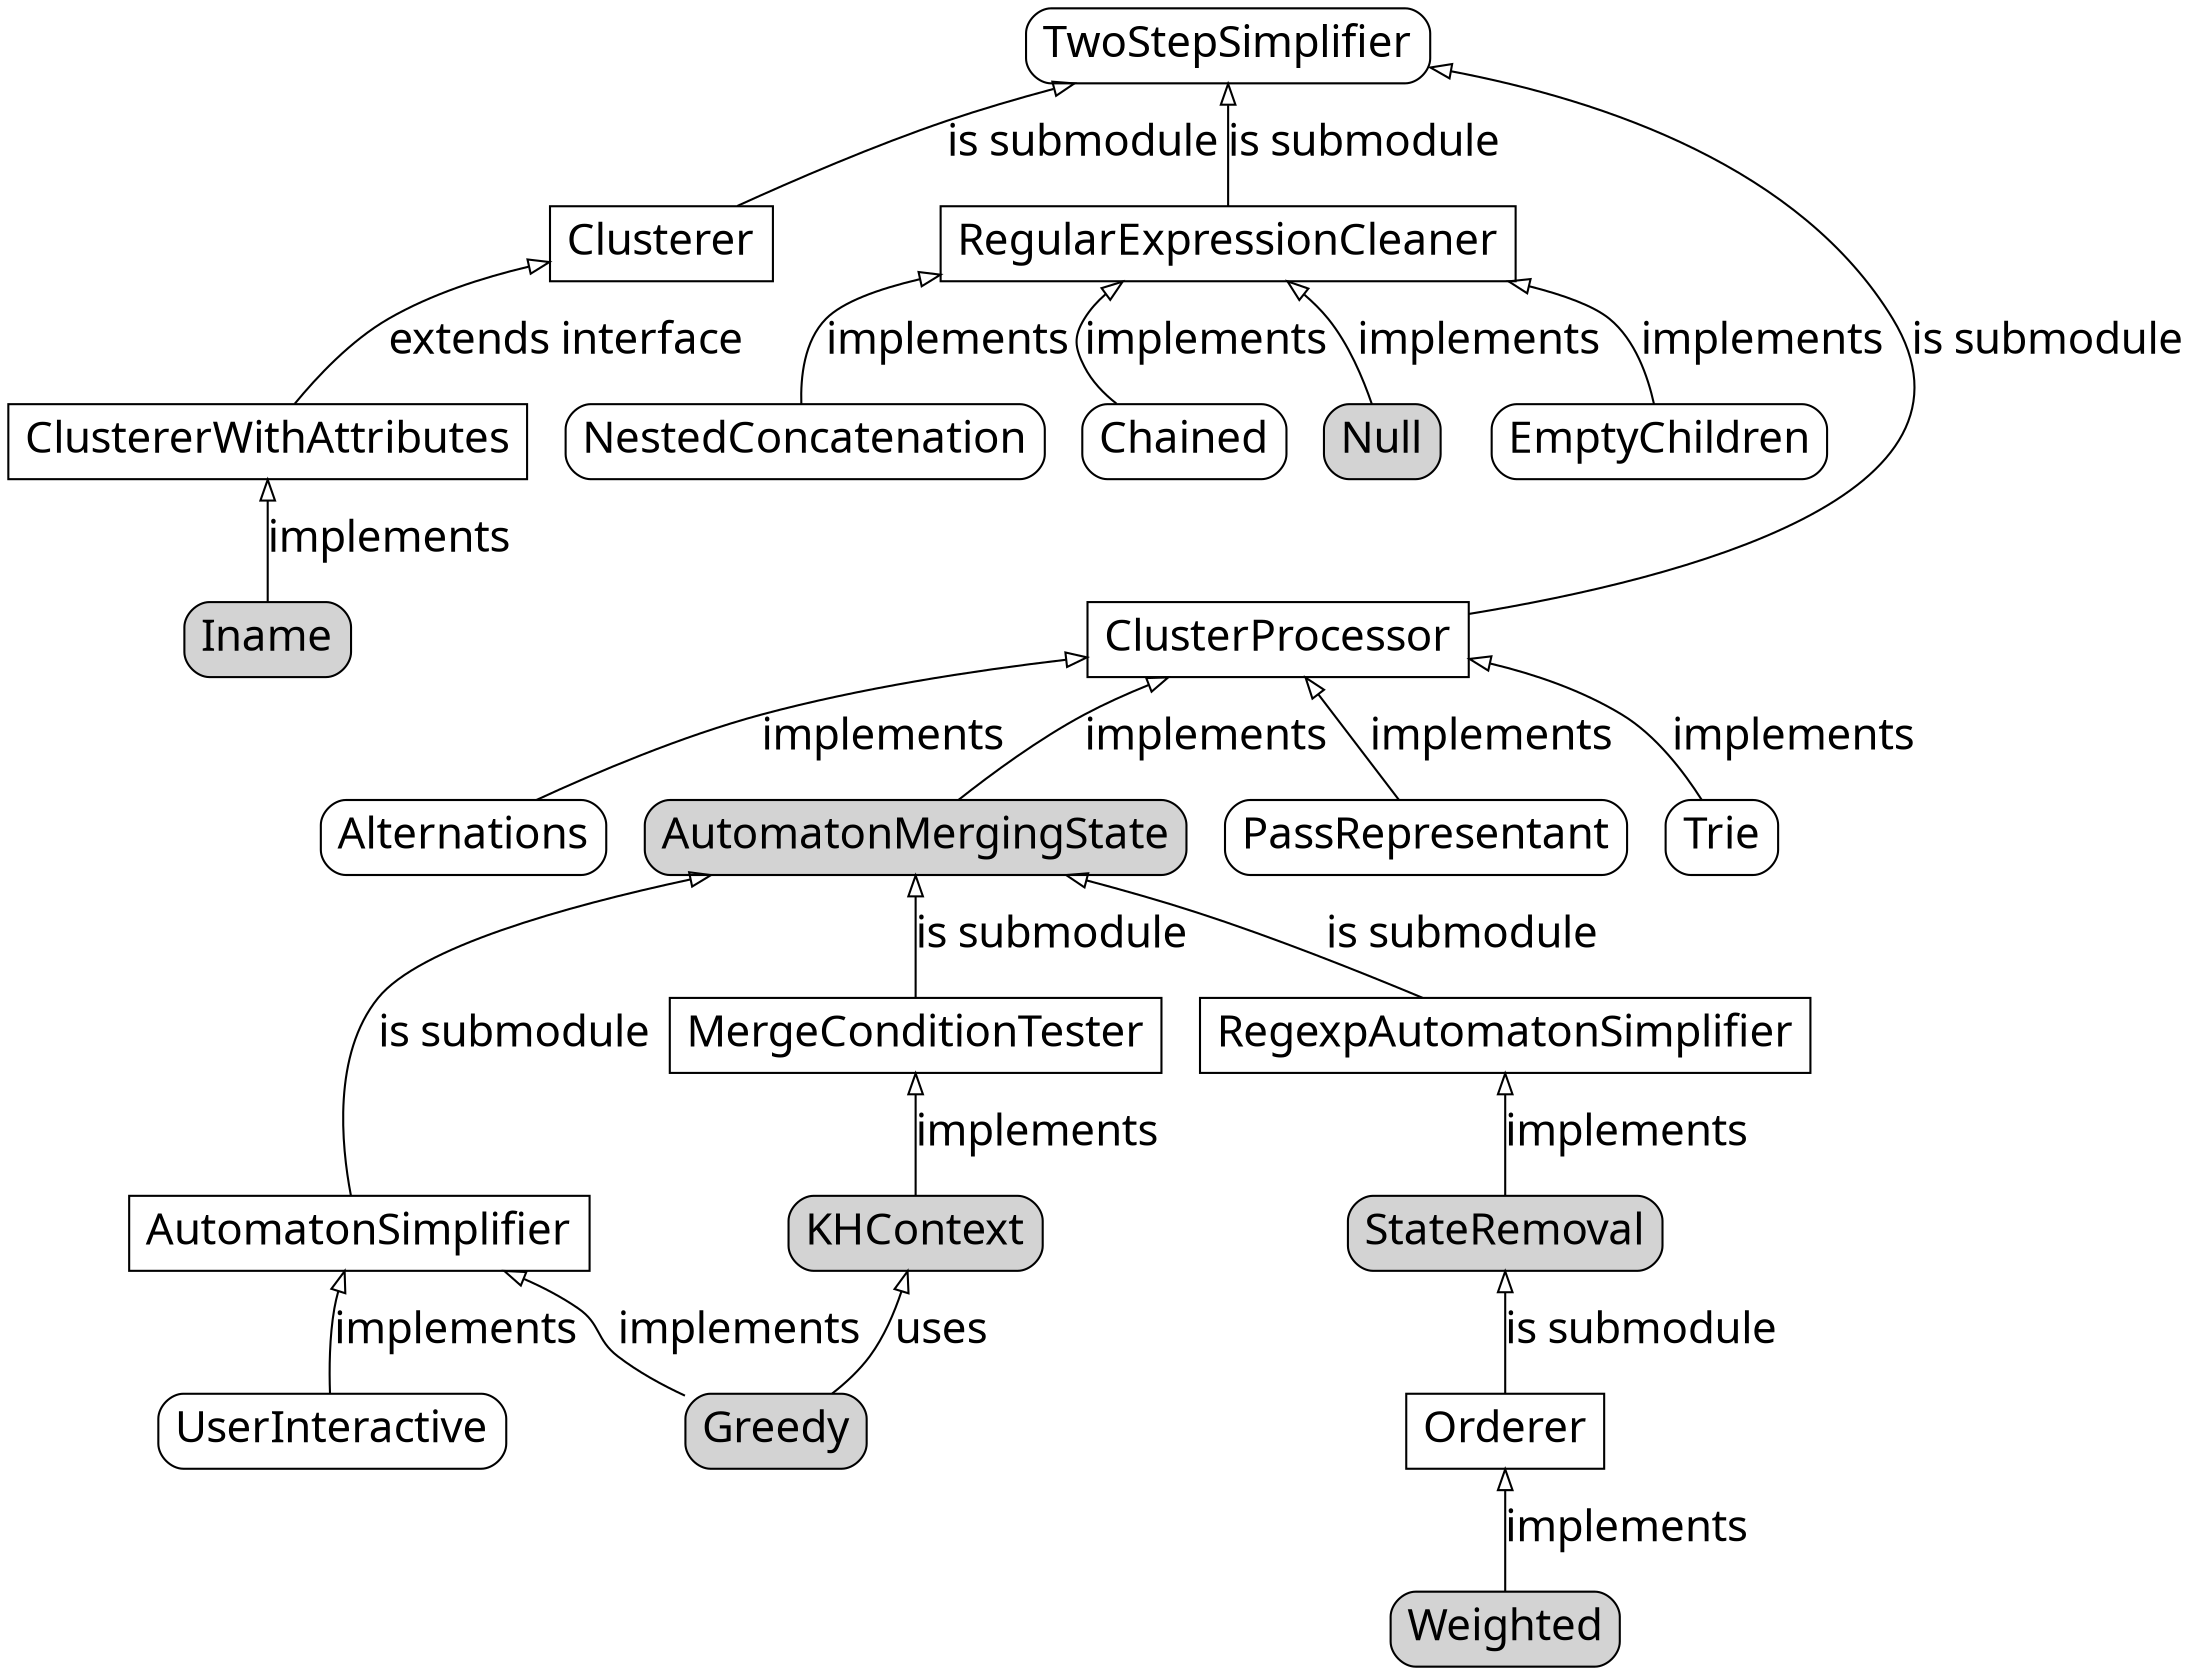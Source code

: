 digraph twostep_modules_complete {
	node [shape = rectangle, fontname = "TeXGyrePagella-Regular", fontsize = 21];
	edge [fontname = "TeXGyrePagella-Regular", fontsize = 21, arrowhead = empty];
	size = "17.5, 17.5";
	rankdir = BT;

/* TwoStep modules */
	TwoStepSimplifier [style = rounded];
	Clusterer -> TwoStepSimplifier [label = "is submodule"];
	ClusterProcessor -> TwoStepSimplifier [label = "is submodule"];
	RegularExpressionCleaner -> TwoStepSimplifier [label = "is submodule"];

	ClustererWithAttributes -> Clusterer [label = "extends interface"];
	Iname [style = "rounded,filled"];
	Iname -> ClustererWithAttributes [label = "implements"];
	
	Alternations [style = rounded];
	Alternations -> ClusterProcessor [label = "implements"];
	
	AutomatonMergingState [style = rounded];
	AutomatonMergingState -> ClusterProcessor [label = "implements"];
	
	PassRepresentant [style = rounded];
	PassRepresentant -> ClusterProcessor [label = "implements"];
	
	Trie [style = rounded];
	Trie -> ClusterProcessor [label = "implements"];

	Null [style = "rounded,filled"];
	Null -> RegularExpressionCleaner [label = "implements"];

	EmptyChildren [style = rounded];
	EmptyChildren -> RegularExpressionCleaner [label = "implements"];

	NestedConcatenation [style = rounded];
	NestedConcatenation -> RegularExpressionCleaner [label = "implements"];

	Chained [style = rounded];
	Chained -> RegularExpressionCleaner [label = "implements"];

	ClusterProcessor -> ClustererWithAttributes [style = invis];
	ClusterProcessor -> Null [style = invis];
	ClusterProcessor -> EmptyChildren [style = invis];
	ClusterProcessor -> NestedConcatenation [style = invis];
	ClusterProcessor -> Chained [style = invis];

/* AutomatonMergingState modules */
	AutomatonMergingState [style = "rounded,filled"];
	AutomatonSimplifier -> AutomatonMergingState [label = "is submodule"];
	RegexpAutomatonSimplifier -> AutomatonMergingState [label = "is submodule"];
	MergeConditionTester -> AutomatonMergingState [label = "is submodule"];

	Greedy [style = "rounded,filled"];
	Greedy -> AutomatonSimplifier [label = "implements"];
	
	StateRemoval [style = rounded];
	StateRemoval -> RegexpAutomatonSimplifier [label = "implements"];
	
	KHContext [style = "rounded,filled"];
	KHContext -> MergeConditionTester [label = "implements"];
	
	Greedy -> KHContext [label = "uses"];

	UserInteractive [style = rounded];
	UserInteractive -> AutomatonSimplifier [label = "implements"];
	
	
/* StateRemoval modules */
	StateRemoval [style = "rounded,filled"];
	Orderer -> StateRemoval [label = "is submodule"];

	Weighted [style = "rounded,filled"];
	Weighted -> Orderer [label = "implements"];	
}

